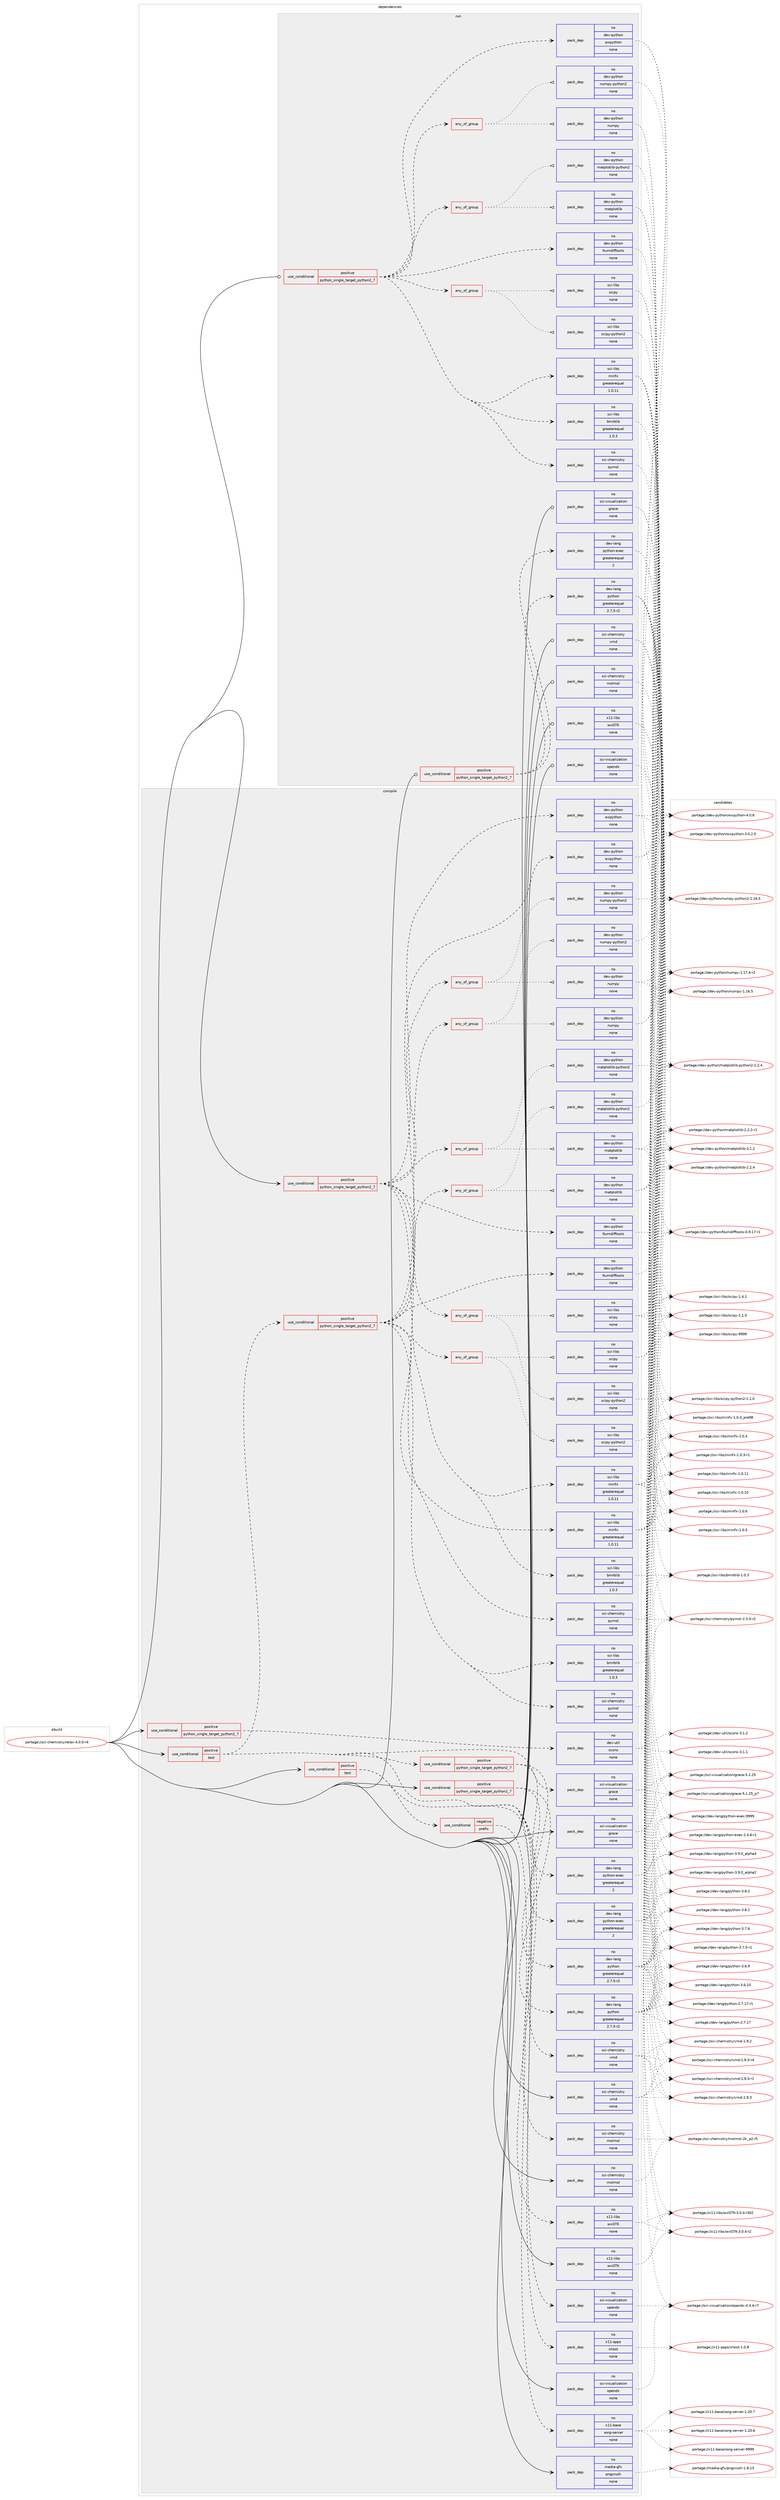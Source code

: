 digraph prolog {

# *************
# Graph options
# *************

newrank=true;
concentrate=true;
compound=true;
graph [rankdir=LR,fontname=Helvetica,fontsize=10,ranksep=1.5];#, ranksep=2.5, nodesep=0.2];
edge  [arrowhead=vee];
node  [fontname=Helvetica,fontsize=10];

# **********
# The ebuild
# **********

subgraph cluster_leftcol {
color=gray;
rank=same;
label=<<i>ebuild</i>>;
id [label="portage://sci-chemistry/relax-4.0.0-r4", color=red, width=4, href="../sci-chemistry/relax-4.0.0-r4.svg"];
}

# ****************
# The dependencies
# ****************

subgraph cluster_midcol {
color=gray;
label=<<i>dependencies</i>>;
subgraph cluster_compile {
fillcolor="#eeeeee";
style=filled;
label=<<i>compile</i>>;
subgraph cond11364 {
dependency55337 [label=<<TABLE BORDER="0" CELLBORDER="1" CELLSPACING="0" CELLPADDING="4"><TR><TD ROWSPAN="3" CELLPADDING="10">use_conditional</TD></TR><TR><TD>positive</TD></TR><TR><TD>python_single_target_python2_7</TD></TR></TABLE>>, shape=none, color=red];
subgraph pack42810 {
dependency55338 [label=<<TABLE BORDER="0" CELLBORDER="1" CELLSPACING="0" CELLPADDING="4" WIDTH="220"><TR><TD ROWSPAN="6" CELLPADDING="30">pack_dep</TD></TR><TR><TD WIDTH="110">no</TD></TR><TR><TD>dev-lang</TD></TR><TR><TD>python</TD></TR><TR><TD>greaterequal</TD></TR><TR><TD>2.7.5-r2</TD></TR></TABLE>>, shape=none, color=blue];
}
dependency55337:e -> dependency55338:w [weight=20,style="dashed",arrowhead="vee"];
subgraph pack42811 {
dependency55339 [label=<<TABLE BORDER="0" CELLBORDER="1" CELLSPACING="0" CELLPADDING="4" WIDTH="220"><TR><TD ROWSPAN="6" CELLPADDING="30">pack_dep</TD></TR><TR><TD WIDTH="110">no</TD></TR><TR><TD>dev-lang</TD></TR><TR><TD>python-exec</TD></TR><TR><TD>greaterequal</TD></TR><TR><TD>2</TD></TR></TABLE>>, shape=none, color=blue];
}
dependency55337:e -> dependency55339:w [weight=20,style="dashed",arrowhead="vee"];
}
id:e -> dependency55337:w [weight=20,style="solid",arrowhead="vee"];
subgraph cond11365 {
dependency55340 [label=<<TABLE BORDER="0" CELLBORDER="1" CELLSPACING="0" CELLPADDING="4"><TR><TD ROWSPAN="3" CELLPADDING="10">use_conditional</TD></TR><TR><TD>positive</TD></TR><TR><TD>python_single_target_python2_7</TD></TR></TABLE>>, shape=none, color=red];
subgraph pack42812 {
dependency55341 [label=<<TABLE BORDER="0" CELLBORDER="1" CELLSPACING="0" CELLPADDING="4" WIDTH="220"><TR><TD ROWSPAN="6" CELLPADDING="30">pack_dep</TD></TR><TR><TD WIDTH="110">no</TD></TR><TR><TD>dev-python</TD></TR><TR><TD>Numdifftools</TD></TR><TR><TD>none</TD></TR><TR><TD></TD></TR></TABLE>>, shape=none, color=blue];
}
dependency55340:e -> dependency55341:w [weight=20,style="dashed",arrowhead="vee"];
subgraph any1115 {
dependency55342 [label=<<TABLE BORDER="0" CELLBORDER="1" CELLSPACING="0" CELLPADDING="4"><TR><TD CELLPADDING="10">any_of_group</TD></TR></TABLE>>, shape=none, color=red];subgraph pack42813 {
dependency55343 [label=<<TABLE BORDER="0" CELLBORDER="1" CELLSPACING="0" CELLPADDING="4" WIDTH="220"><TR><TD ROWSPAN="6" CELLPADDING="30">pack_dep</TD></TR><TR><TD WIDTH="110">no</TD></TR><TR><TD>dev-python</TD></TR><TR><TD>matplotlib-python2</TD></TR><TR><TD>none</TD></TR><TR><TD></TD></TR></TABLE>>, shape=none, color=blue];
}
dependency55342:e -> dependency55343:w [weight=20,style="dotted",arrowhead="oinv"];
subgraph pack42814 {
dependency55344 [label=<<TABLE BORDER="0" CELLBORDER="1" CELLSPACING="0" CELLPADDING="4" WIDTH="220"><TR><TD ROWSPAN="6" CELLPADDING="30">pack_dep</TD></TR><TR><TD WIDTH="110">no</TD></TR><TR><TD>dev-python</TD></TR><TR><TD>matplotlib</TD></TR><TR><TD>none</TD></TR><TR><TD></TD></TR></TABLE>>, shape=none, color=blue];
}
dependency55342:e -> dependency55344:w [weight=20,style="dotted",arrowhead="oinv"];
}
dependency55340:e -> dependency55342:w [weight=20,style="dashed",arrowhead="vee"];
subgraph any1116 {
dependency55345 [label=<<TABLE BORDER="0" CELLBORDER="1" CELLSPACING="0" CELLPADDING="4"><TR><TD CELLPADDING="10">any_of_group</TD></TR></TABLE>>, shape=none, color=red];subgraph pack42815 {
dependency55346 [label=<<TABLE BORDER="0" CELLBORDER="1" CELLSPACING="0" CELLPADDING="4" WIDTH="220"><TR><TD ROWSPAN="6" CELLPADDING="30">pack_dep</TD></TR><TR><TD WIDTH="110">no</TD></TR><TR><TD>dev-python</TD></TR><TR><TD>numpy-python2</TD></TR><TR><TD>none</TD></TR><TR><TD></TD></TR></TABLE>>, shape=none, color=blue];
}
dependency55345:e -> dependency55346:w [weight=20,style="dotted",arrowhead="oinv"];
subgraph pack42816 {
dependency55347 [label=<<TABLE BORDER="0" CELLBORDER="1" CELLSPACING="0" CELLPADDING="4" WIDTH="220"><TR><TD ROWSPAN="6" CELLPADDING="30">pack_dep</TD></TR><TR><TD WIDTH="110">no</TD></TR><TR><TD>dev-python</TD></TR><TR><TD>numpy</TD></TR><TR><TD>none</TD></TR><TR><TD></TD></TR></TABLE>>, shape=none, color=blue];
}
dependency55345:e -> dependency55347:w [weight=20,style="dotted",arrowhead="oinv"];
}
dependency55340:e -> dependency55345:w [weight=20,style="dashed",arrowhead="vee"];
subgraph pack42817 {
dependency55348 [label=<<TABLE BORDER="0" CELLBORDER="1" CELLSPACING="0" CELLPADDING="4" WIDTH="220"><TR><TD ROWSPAN="6" CELLPADDING="30">pack_dep</TD></TR><TR><TD WIDTH="110">no</TD></TR><TR><TD>dev-python</TD></TR><TR><TD>wxpython</TD></TR><TR><TD>none</TD></TR><TR><TD></TD></TR></TABLE>>, shape=none, color=blue];
}
dependency55340:e -> dependency55348:w [weight=20,style="dashed",arrowhead="vee"];
subgraph pack42818 {
dependency55349 [label=<<TABLE BORDER="0" CELLBORDER="1" CELLSPACING="0" CELLPADDING="4" WIDTH="220"><TR><TD ROWSPAN="6" CELLPADDING="30">pack_dep</TD></TR><TR><TD WIDTH="110">no</TD></TR><TR><TD>sci-chemistry</TD></TR><TR><TD>pymol</TD></TR><TR><TD>none</TD></TR><TR><TD></TD></TR></TABLE>>, shape=none, color=blue];
}
dependency55340:e -> dependency55349:w [weight=20,style="dashed",arrowhead="vee"];
subgraph pack42819 {
dependency55350 [label=<<TABLE BORDER="0" CELLBORDER="1" CELLSPACING="0" CELLPADDING="4" WIDTH="220"><TR><TD ROWSPAN="6" CELLPADDING="30">pack_dep</TD></TR><TR><TD WIDTH="110">no</TD></TR><TR><TD>sci-libs</TD></TR><TR><TD>bmrblib</TD></TR><TR><TD>greaterequal</TD></TR><TR><TD>1.0.3</TD></TR></TABLE>>, shape=none, color=blue];
}
dependency55340:e -> dependency55350:w [weight=20,style="dashed",arrowhead="vee"];
subgraph pack42820 {
dependency55351 [label=<<TABLE BORDER="0" CELLBORDER="1" CELLSPACING="0" CELLPADDING="4" WIDTH="220"><TR><TD ROWSPAN="6" CELLPADDING="30">pack_dep</TD></TR><TR><TD WIDTH="110">no</TD></TR><TR><TD>sci-libs</TD></TR><TR><TD>minfx</TD></TR><TR><TD>greaterequal</TD></TR><TR><TD>1.0.11</TD></TR></TABLE>>, shape=none, color=blue];
}
dependency55340:e -> dependency55351:w [weight=20,style="dashed",arrowhead="vee"];
subgraph any1117 {
dependency55352 [label=<<TABLE BORDER="0" CELLBORDER="1" CELLSPACING="0" CELLPADDING="4"><TR><TD CELLPADDING="10">any_of_group</TD></TR></TABLE>>, shape=none, color=red];subgraph pack42821 {
dependency55353 [label=<<TABLE BORDER="0" CELLBORDER="1" CELLSPACING="0" CELLPADDING="4" WIDTH="220"><TR><TD ROWSPAN="6" CELLPADDING="30">pack_dep</TD></TR><TR><TD WIDTH="110">no</TD></TR><TR><TD>sci-libs</TD></TR><TR><TD>scipy-python2</TD></TR><TR><TD>none</TD></TR><TR><TD></TD></TR></TABLE>>, shape=none, color=blue];
}
dependency55352:e -> dependency55353:w [weight=20,style="dotted",arrowhead="oinv"];
subgraph pack42822 {
dependency55354 [label=<<TABLE BORDER="0" CELLBORDER="1" CELLSPACING="0" CELLPADDING="4" WIDTH="220"><TR><TD ROWSPAN="6" CELLPADDING="30">pack_dep</TD></TR><TR><TD WIDTH="110">no</TD></TR><TR><TD>sci-libs</TD></TR><TR><TD>scipy</TD></TR><TR><TD>none</TD></TR><TR><TD></TD></TR></TABLE>>, shape=none, color=blue];
}
dependency55352:e -> dependency55354:w [weight=20,style="dotted",arrowhead="oinv"];
}
dependency55340:e -> dependency55352:w [weight=20,style="dashed",arrowhead="vee"];
}
id:e -> dependency55340:w [weight=20,style="solid",arrowhead="vee"];
subgraph cond11366 {
dependency55355 [label=<<TABLE BORDER="0" CELLBORDER="1" CELLSPACING="0" CELLPADDING="4"><TR><TD ROWSPAN="3" CELLPADDING="10">use_conditional</TD></TR><TR><TD>positive</TD></TR><TR><TD>python_single_target_python2_7</TD></TR></TABLE>>, shape=none, color=red];
subgraph pack42823 {
dependency55356 [label=<<TABLE BORDER="0" CELLBORDER="1" CELLSPACING="0" CELLPADDING="4" WIDTH="220"><TR><TD ROWSPAN="6" CELLPADDING="30">pack_dep</TD></TR><TR><TD WIDTH="110">no</TD></TR><TR><TD>dev-util</TD></TR><TR><TD>scons</TD></TR><TR><TD>none</TD></TR><TR><TD></TD></TR></TABLE>>, shape=none, color=blue];
}
dependency55355:e -> dependency55356:w [weight=20,style="dashed",arrowhead="vee"];
}
id:e -> dependency55355:w [weight=20,style="solid",arrowhead="vee"];
subgraph cond11367 {
dependency55357 [label=<<TABLE BORDER="0" CELLBORDER="1" CELLSPACING="0" CELLPADDING="4"><TR><TD ROWSPAN="3" CELLPADDING="10">use_conditional</TD></TR><TR><TD>positive</TD></TR><TR><TD>test</TD></TR></TABLE>>, shape=none, color=red];
subgraph cond11368 {
dependency55358 [label=<<TABLE BORDER="0" CELLBORDER="1" CELLSPACING="0" CELLPADDING="4"><TR><TD ROWSPAN="3" CELLPADDING="10">use_conditional</TD></TR><TR><TD>negative</TD></TR><TR><TD>prefix</TD></TR></TABLE>>, shape=none, color=red];
subgraph pack42824 {
dependency55359 [label=<<TABLE BORDER="0" CELLBORDER="1" CELLSPACING="0" CELLPADDING="4" WIDTH="220"><TR><TD ROWSPAN="6" CELLPADDING="30">pack_dep</TD></TR><TR><TD WIDTH="110">no</TD></TR><TR><TD>x11-base</TD></TR><TR><TD>xorg-server</TD></TR><TR><TD>none</TD></TR><TR><TD></TD></TR></TABLE>>, shape=none, color=blue];
}
dependency55358:e -> dependency55359:w [weight=20,style="dashed",arrowhead="vee"];
}
dependency55357:e -> dependency55358:w [weight=20,style="dashed",arrowhead="vee"];
subgraph pack42825 {
dependency55360 [label=<<TABLE BORDER="0" CELLBORDER="1" CELLSPACING="0" CELLPADDING="4" WIDTH="220"><TR><TD ROWSPAN="6" CELLPADDING="30">pack_dep</TD></TR><TR><TD WIDTH="110">no</TD></TR><TR><TD>x11-apps</TD></TR><TR><TD>xhost</TD></TR><TR><TD>none</TD></TR><TR><TD></TD></TR></TABLE>>, shape=none, color=blue];
}
dependency55357:e -> dependency55360:w [weight=20,style="dashed",arrowhead="vee"];
}
id:e -> dependency55357:w [weight=20,style="solid",arrowhead="vee"];
subgraph cond11369 {
dependency55361 [label=<<TABLE BORDER="0" CELLBORDER="1" CELLSPACING="0" CELLPADDING="4"><TR><TD ROWSPAN="3" CELLPADDING="10">use_conditional</TD></TR><TR><TD>positive</TD></TR><TR><TD>test</TD></TR></TABLE>>, shape=none, color=red];
subgraph cond11370 {
dependency55362 [label=<<TABLE BORDER="0" CELLBORDER="1" CELLSPACING="0" CELLPADDING="4"><TR><TD ROWSPAN="3" CELLPADDING="10">use_conditional</TD></TR><TR><TD>positive</TD></TR><TR><TD>python_single_target_python2_7</TD></TR></TABLE>>, shape=none, color=red];
subgraph pack42826 {
dependency55363 [label=<<TABLE BORDER="0" CELLBORDER="1" CELLSPACING="0" CELLPADDING="4" WIDTH="220"><TR><TD ROWSPAN="6" CELLPADDING="30">pack_dep</TD></TR><TR><TD WIDTH="110">no</TD></TR><TR><TD>dev-lang</TD></TR><TR><TD>python</TD></TR><TR><TD>greaterequal</TD></TR><TR><TD>2.7.5-r2</TD></TR></TABLE>>, shape=none, color=blue];
}
dependency55362:e -> dependency55363:w [weight=20,style="dashed",arrowhead="vee"];
subgraph pack42827 {
dependency55364 [label=<<TABLE BORDER="0" CELLBORDER="1" CELLSPACING="0" CELLPADDING="4" WIDTH="220"><TR><TD ROWSPAN="6" CELLPADDING="30">pack_dep</TD></TR><TR><TD WIDTH="110">no</TD></TR><TR><TD>dev-lang</TD></TR><TR><TD>python-exec</TD></TR><TR><TD>greaterequal</TD></TR><TR><TD>2</TD></TR></TABLE>>, shape=none, color=blue];
}
dependency55362:e -> dependency55364:w [weight=20,style="dashed",arrowhead="vee"];
}
dependency55361:e -> dependency55362:w [weight=20,style="dashed",arrowhead="vee"];
subgraph cond11371 {
dependency55365 [label=<<TABLE BORDER="0" CELLBORDER="1" CELLSPACING="0" CELLPADDING="4"><TR><TD ROWSPAN="3" CELLPADDING="10">use_conditional</TD></TR><TR><TD>positive</TD></TR><TR><TD>python_single_target_python2_7</TD></TR></TABLE>>, shape=none, color=red];
subgraph pack42828 {
dependency55366 [label=<<TABLE BORDER="0" CELLBORDER="1" CELLSPACING="0" CELLPADDING="4" WIDTH="220"><TR><TD ROWSPAN="6" CELLPADDING="30">pack_dep</TD></TR><TR><TD WIDTH="110">no</TD></TR><TR><TD>dev-python</TD></TR><TR><TD>Numdifftools</TD></TR><TR><TD>none</TD></TR><TR><TD></TD></TR></TABLE>>, shape=none, color=blue];
}
dependency55365:e -> dependency55366:w [weight=20,style="dashed",arrowhead="vee"];
subgraph any1118 {
dependency55367 [label=<<TABLE BORDER="0" CELLBORDER="1" CELLSPACING="0" CELLPADDING="4"><TR><TD CELLPADDING="10">any_of_group</TD></TR></TABLE>>, shape=none, color=red];subgraph pack42829 {
dependency55368 [label=<<TABLE BORDER="0" CELLBORDER="1" CELLSPACING="0" CELLPADDING="4" WIDTH="220"><TR><TD ROWSPAN="6" CELLPADDING="30">pack_dep</TD></TR><TR><TD WIDTH="110">no</TD></TR><TR><TD>dev-python</TD></TR><TR><TD>matplotlib-python2</TD></TR><TR><TD>none</TD></TR><TR><TD></TD></TR></TABLE>>, shape=none, color=blue];
}
dependency55367:e -> dependency55368:w [weight=20,style="dotted",arrowhead="oinv"];
subgraph pack42830 {
dependency55369 [label=<<TABLE BORDER="0" CELLBORDER="1" CELLSPACING="0" CELLPADDING="4" WIDTH="220"><TR><TD ROWSPAN="6" CELLPADDING="30">pack_dep</TD></TR><TR><TD WIDTH="110">no</TD></TR><TR><TD>dev-python</TD></TR><TR><TD>matplotlib</TD></TR><TR><TD>none</TD></TR><TR><TD></TD></TR></TABLE>>, shape=none, color=blue];
}
dependency55367:e -> dependency55369:w [weight=20,style="dotted",arrowhead="oinv"];
}
dependency55365:e -> dependency55367:w [weight=20,style="dashed",arrowhead="vee"];
subgraph any1119 {
dependency55370 [label=<<TABLE BORDER="0" CELLBORDER="1" CELLSPACING="0" CELLPADDING="4"><TR><TD CELLPADDING="10">any_of_group</TD></TR></TABLE>>, shape=none, color=red];subgraph pack42831 {
dependency55371 [label=<<TABLE BORDER="0" CELLBORDER="1" CELLSPACING="0" CELLPADDING="4" WIDTH="220"><TR><TD ROWSPAN="6" CELLPADDING="30">pack_dep</TD></TR><TR><TD WIDTH="110">no</TD></TR><TR><TD>dev-python</TD></TR><TR><TD>numpy-python2</TD></TR><TR><TD>none</TD></TR><TR><TD></TD></TR></TABLE>>, shape=none, color=blue];
}
dependency55370:e -> dependency55371:w [weight=20,style="dotted",arrowhead="oinv"];
subgraph pack42832 {
dependency55372 [label=<<TABLE BORDER="0" CELLBORDER="1" CELLSPACING="0" CELLPADDING="4" WIDTH="220"><TR><TD ROWSPAN="6" CELLPADDING="30">pack_dep</TD></TR><TR><TD WIDTH="110">no</TD></TR><TR><TD>dev-python</TD></TR><TR><TD>numpy</TD></TR><TR><TD>none</TD></TR><TR><TD></TD></TR></TABLE>>, shape=none, color=blue];
}
dependency55370:e -> dependency55372:w [weight=20,style="dotted",arrowhead="oinv"];
}
dependency55365:e -> dependency55370:w [weight=20,style="dashed",arrowhead="vee"];
subgraph pack42833 {
dependency55373 [label=<<TABLE BORDER="0" CELLBORDER="1" CELLSPACING="0" CELLPADDING="4" WIDTH="220"><TR><TD ROWSPAN="6" CELLPADDING="30">pack_dep</TD></TR><TR><TD WIDTH="110">no</TD></TR><TR><TD>dev-python</TD></TR><TR><TD>wxpython</TD></TR><TR><TD>none</TD></TR><TR><TD></TD></TR></TABLE>>, shape=none, color=blue];
}
dependency55365:e -> dependency55373:w [weight=20,style="dashed",arrowhead="vee"];
subgraph pack42834 {
dependency55374 [label=<<TABLE BORDER="0" CELLBORDER="1" CELLSPACING="0" CELLPADDING="4" WIDTH="220"><TR><TD ROWSPAN="6" CELLPADDING="30">pack_dep</TD></TR><TR><TD WIDTH="110">no</TD></TR><TR><TD>sci-chemistry</TD></TR><TR><TD>pymol</TD></TR><TR><TD>none</TD></TR><TR><TD></TD></TR></TABLE>>, shape=none, color=blue];
}
dependency55365:e -> dependency55374:w [weight=20,style="dashed",arrowhead="vee"];
subgraph pack42835 {
dependency55375 [label=<<TABLE BORDER="0" CELLBORDER="1" CELLSPACING="0" CELLPADDING="4" WIDTH="220"><TR><TD ROWSPAN="6" CELLPADDING="30">pack_dep</TD></TR><TR><TD WIDTH="110">no</TD></TR><TR><TD>sci-libs</TD></TR><TR><TD>bmrblib</TD></TR><TR><TD>greaterequal</TD></TR><TR><TD>1.0.3</TD></TR></TABLE>>, shape=none, color=blue];
}
dependency55365:e -> dependency55375:w [weight=20,style="dashed",arrowhead="vee"];
subgraph pack42836 {
dependency55376 [label=<<TABLE BORDER="0" CELLBORDER="1" CELLSPACING="0" CELLPADDING="4" WIDTH="220"><TR><TD ROWSPAN="6" CELLPADDING="30">pack_dep</TD></TR><TR><TD WIDTH="110">no</TD></TR><TR><TD>sci-libs</TD></TR><TR><TD>minfx</TD></TR><TR><TD>greaterequal</TD></TR><TR><TD>1.0.11</TD></TR></TABLE>>, shape=none, color=blue];
}
dependency55365:e -> dependency55376:w [weight=20,style="dashed",arrowhead="vee"];
subgraph any1120 {
dependency55377 [label=<<TABLE BORDER="0" CELLBORDER="1" CELLSPACING="0" CELLPADDING="4"><TR><TD CELLPADDING="10">any_of_group</TD></TR></TABLE>>, shape=none, color=red];subgraph pack42837 {
dependency55378 [label=<<TABLE BORDER="0" CELLBORDER="1" CELLSPACING="0" CELLPADDING="4" WIDTH="220"><TR><TD ROWSPAN="6" CELLPADDING="30">pack_dep</TD></TR><TR><TD WIDTH="110">no</TD></TR><TR><TD>sci-libs</TD></TR><TR><TD>scipy-python2</TD></TR><TR><TD>none</TD></TR><TR><TD></TD></TR></TABLE>>, shape=none, color=blue];
}
dependency55377:e -> dependency55378:w [weight=20,style="dotted",arrowhead="oinv"];
subgraph pack42838 {
dependency55379 [label=<<TABLE BORDER="0" CELLBORDER="1" CELLSPACING="0" CELLPADDING="4" WIDTH="220"><TR><TD ROWSPAN="6" CELLPADDING="30">pack_dep</TD></TR><TR><TD WIDTH="110">no</TD></TR><TR><TD>sci-libs</TD></TR><TR><TD>scipy</TD></TR><TR><TD>none</TD></TR><TR><TD></TD></TR></TABLE>>, shape=none, color=blue];
}
dependency55377:e -> dependency55379:w [weight=20,style="dotted",arrowhead="oinv"];
}
dependency55365:e -> dependency55377:w [weight=20,style="dashed",arrowhead="vee"];
}
dependency55361:e -> dependency55365:w [weight=20,style="dashed",arrowhead="vee"];
subgraph pack42839 {
dependency55380 [label=<<TABLE BORDER="0" CELLBORDER="1" CELLSPACING="0" CELLPADDING="4" WIDTH="220"><TR><TD ROWSPAN="6" CELLPADDING="30">pack_dep</TD></TR><TR><TD WIDTH="110">no</TD></TR><TR><TD>sci-chemistry</TD></TR><TR><TD>molmol</TD></TR><TR><TD>none</TD></TR><TR><TD></TD></TR></TABLE>>, shape=none, color=blue];
}
dependency55361:e -> dependency55380:w [weight=20,style="dashed",arrowhead="vee"];
subgraph pack42840 {
dependency55381 [label=<<TABLE BORDER="0" CELLBORDER="1" CELLSPACING="0" CELLPADDING="4" WIDTH="220"><TR><TD ROWSPAN="6" CELLPADDING="30">pack_dep</TD></TR><TR><TD WIDTH="110">no</TD></TR><TR><TD>sci-chemistry</TD></TR><TR><TD>vmd</TD></TR><TR><TD>none</TD></TR><TR><TD></TD></TR></TABLE>>, shape=none, color=blue];
}
dependency55361:e -> dependency55381:w [weight=20,style="dashed",arrowhead="vee"];
subgraph pack42841 {
dependency55382 [label=<<TABLE BORDER="0" CELLBORDER="1" CELLSPACING="0" CELLPADDING="4" WIDTH="220"><TR><TD ROWSPAN="6" CELLPADDING="30">pack_dep</TD></TR><TR><TD WIDTH="110">no</TD></TR><TR><TD>sci-visualization</TD></TR><TR><TD>grace</TD></TR><TR><TD>none</TD></TR><TR><TD></TD></TR></TABLE>>, shape=none, color=blue];
}
dependency55361:e -> dependency55382:w [weight=20,style="dashed",arrowhead="vee"];
subgraph pack42842 {
dependency55383 [label=<<TABLE BORDER="0" CELLBORDER="1" CELLSPACING="0" CELLPADDING="4" WIDTH="220"><TR><TD ROWSPAN="6" CELLPADDING="30">pack_dep</TD></TR><TR><TD WIDTH="110">no</TD></TR><TR><TD>sci-visualization</TD></TR><TR><TD>opendx</TD></TR><TR><TD>none</TD></TR><TR><TD></TD></TR></TABLE>>, shape=none, color=blue];
}
dependency55361:e -> dependency55383:w [weight=20,style="dashed",arrowhead="vee"];
subgraph pack42843 {
dependency55384 [label=<<TABLE BORDER="0" CELLBORDER="1" CELLSPACING="0" CELLPADDING="4" WIDTH="220"><TR><TD ROWSPAN="6" CELLPADDING="30">pack_dep</TD></TR><TR><TD WIDTH="110">no</TD></TR><TR><TD>x11-libs</TD></TR><TR><TD>wxGTK</TD></TR><TR><TD>none</TD></TR><TR><TD></TD></TR></TABLE>>, shape=none, color=blue];
}
dependency55361:e -> dependency55384:w [weight=20,style="dashed",arrowhead="vee"];
}
id:e -> dependency55361:w [weight=20,style="solid",arrowhead="vee"];
subgraph pack42844 {
dependency55385 [label=<<TABLE BORDER="0" CELLBORDER="1" CELLSPACING="0" CELLPADDING="4" WIDTH="220"><TR><TD ROWSPAN="6" CELLPADDING="30">pack_dep</TD></TR><TR><TD WIDTH="110">no</TD></TR><TR><TD>media-gfx</TD></TR><TR><TD>pngcrush</TD></TR><TR><TD>none</TD></TR><TR><TD></TD></TR></TABLE>>, shape=none, color=blue];
}
id:e -> dependency55385:w [weight=20,style="solid",arrowhead="vee"];
subgraph pack42845 {
dependency55386 [label=<<TABLE BORDER="0" CELLBORDER="1" CELLSPACING="0" CELLPADDING="4" WIDTH="220"><TR><TD ROWSPAN="6" CELLPADDING="30">pack_dep</TD></TR><TR><TD WIDTH="110">no</TD></TR><TR><TD>sci-chemistry</TD></TR><TR><TD>molmol</TD></TR><TR><TD>none</TD></TR><TR><TD></TD></TR></TABLE>>, shape=none, color=blue];
}
id:e -> dependency55386:w [weight=20,style="solid",arrowhead="vee"];
subgraph pack42846 {
dependency55387 [label=<<TABLE BORDER="0" CELLBORDER="1" CELLSPACING="0" CELLPADDING="4" WIDTH="220"><TR><TD ROWSPAN="6" CELLPADDING="30">pack_dep</TD></TR><TR><TD WIDTH="110">no</TD></TR><TR><TD>sci-chemistry</TD></TR><TR><TD>vmd</TD></TR><TR><TD>none</TD></TR><TR><TD></TD></TR></TABLE>>, shape=none, color=blue];
}
id:e -> dependency55387:w [weight=20,style="solid",arrowhead="vee"];
subgraph pack42847 {
dependency55388 [label=<<TABLE BORDER="0" CELLBORDER="1" CELLSPACING="0" CELLPADDING="4" WIDTH="220"><TR><TD ROWSPAN="6" CELLPADDING="30">pack_dep</TD></TR><TR><TD WIDTH="110">no</TD></TR><TR><TD>sci-visualization</TD></TR><TR><TD>grace</TD></TR><TR><TD>none</TD></TR><TR><TD></TD></TR></TABLE>>, shape=none, color=blue];
}
id:e -> dependency55388:w [weight=20,style="solid",arrowhead="vee"];
subgraph pack42848 {
dependency55389 [label=<<TABLE BORDER="0" CELLBORDER="1" CELLSPACING="0" CELLPADDING="4" WIDTH="220"><TR><TD ROWSPAN="6" CELLPADDING="30">pack_dep</TD></TR><TR><TD WIDTH="110">no</TD></TR><TR><TD>sci-visualization</TD></TR><TR><TD>opendx</TD></TR><TR><TD>none</TD></TR><TR><TD></TD></TR></TABLE>>, shape=none, color=blue];
}
id:e -> dependency55389:w [weight=20,style="solid",arrowhead="vee"];
subgraph pack42849 {
dependency55390 [label=<<TABLE BORDER="0" CELLBORDER="1" CELLSPACING="0" CELLPADDING="4" WIDTH="220"><TR><TD ROWSPAN="6" CELLPADDING="30">pack_dep</TD></TR><TR><TD WIDTH="110">no</TD></TR><TR><TD>x11-libs</TD></TR><TR><TD>wxGTK</TD></TR><TR><TD>none</TD></TR><TR><TD></TD></TR></TABLE>>, shape=none, color=blue];
}
id:e -> dependency55390:w [weight=20,style="solid",arrowhead="vee"];
}
subgraph cluster_compileandrun {
fillcolor="#eeeeee";
style=filled;
label=<<i>compile and run</i>>;
}
subgraph cluster_run {
fillcolor="#eeeeee";
style=filled;
label=<<i>run</i>>;
subgraph cond11372 {
dependency55391 [label=<<TABLE BORDER="0" CELLBORDER="1" CELLSPACING="0" CELLPADDING="4"><TR><TD ROWSPAN="3" CELLPADDING="10">use_conditional</TD></TR><TR><TD>positive</TD></TR><TR><TD>python_single_target_python2_7</TD></TR></TABLE>>, shape=none, color=red];
subgraph pack42850 {
dependency55392 [label=<<TABLE BORDER="0" CELLBORDER="1" CELLSPACING="0" CELLPADDING="4" WIDTH="220"><TR><TD ROWSPAN="6" CELLPADDING="30">pack_dep</TD></TR><TR><TD WIDTH="110">no</TD></TR><TR><TD>dev-lang</TD></TR><TR><TD>python</TD></TR><TR><TD>greaterequal</TD></TR><TR><TD>2.7.5-r2</TD></TR></TABLE>>, shape=none, color=blue];
}
dependency55391:e -> dependency55392:w [weight=20,style="dashed",arrowhead="vee"];
subgraph pack42851 {
dependency55393 [label=<<TABLE BORDER="0" CELLBORDER="1" CELLSPACING="0" CELLPADDING="4" WIDTH="220"><TR><TD ROWSPAN="6" CELLPADDING="30">pack_dep</TD></TR><TR><TD WIDTH="110">no</TD></TR><TR><TD>dev-lang</TD></TR><TR><TD>python-exec</TD></TR><TR><TD>greaterequal</TD></TR><TR><TD>2</TD></TR></TABLE>>, shape=none, color=blue];
}
dependency55391:e -> dependency55393:w [weight=20,style="dashed",arrowhead="vee"];
}
id:e -> dependency55391:w [weight=20,style="solid",arrowhead="odot"];
subgraph cond11373 {
dependency55394 [label=<<TABLE BORDER="0" CELLBORDER="1" CELLSPACING="0" CELLPADDING="4"><TR><TD ROWSPAN="3" CELLPADDING="10">use_conditional</TD></TR><TR><TD>positive</TD></TR><TR><TD>python_single_target_python2_7</TD></TR></TABLE>>, shape=none, color=red];
subgraph pack42852 {
dependency55395 [label=<<TABLE BORDER="0" CELLBORDER="1" CELLSPACING="0" CELLPADDING="4" WIDTH="220"><TR><TD ROWSPAN="6" CELLPADDING="30">pack_dep</TD></TR><TR><TD WIDTH="110">no</TD></TR><TR><TD>dev-python</TD></TR><TR><TD>Numdifftools</TD></TR><TR><TD>none</TD></TR><TR><TD></TD></TR></TABLE>>, shape=none, color=blue];
}
dependency55394:e -> dependency55395:w [weight=20,style="dashed",arrowhead="vee"];
subgraph any1121 {
dependency55396 [label=<<TABLE BORDER="0" CELLBORDER="1" CELLSPACING="0" CELLPADDING="4"><TR><TD CELLPADDING="10">any_of_group</TD></TR></TABLE>>, shape=none, color=red];subgraph pack42853 {
dependency55397 [label=<<TABLE BORDER="0" CELLBORDER="1" CELLSPACING="0" CELLPADDING="4" WIDTH="220"><TR><TD ROWSPAN="6" CELLPADDING="30">pack_dep</TD></TR><TR><TD WIDTH="110">no</TD></TR><TR><TD>dev-python</TD></TR><TR><TD>matplotlib-python2</TD></TR><TR><TD>none</TD></TR><TR><TD></TD></TR></TABLE>>, shape=none, color=blue];
}
dependency55396:e -> dependency55397:w [weight=20,style="dotted",arrowhead="oinv"];
subgraph pack42854 {
dependency55398 [label=<<TABLE BORDER="0" CELLBORDER="1" CELLSPACING="0" CELLPADDING="4" WIDTH="220"><TR><TD ROWSPAN="6" CELLPADDING="30">pack_dep</TD></TR><TR><TD WIDTH="110">no</TD></TR><TR><TD>dev-python</TD></TR><TR><TD>matplotlib</TD></TR><TR><TD>none</TD></TR><TR><TD></TD></TR></TABLE>>, shape=none, color=blue];
}
dependency55396:e -> dependency55398:w [weight=20,style="dotted",arrowhead="oinv"];
}
dependency55394:e -> dependency55396:w [weight=20,style="dashed",arrowhead="vee"];
subgraph any1122 {
dependency55399 [label=<<TABLE BORDER="0" CELLBORDER="1" CELLSPACING="0" CELLPADDING="4"><TR><TD CELLPADDING="10">any_of_group</TD></TR></TABLE>>, shape=none, color=red];subgraph pack42855 {
dependency55400 [label=<<TABLE BORDER="0" CELLBORDER="1" CELLSPACING="0" CELLPADDING="4" WIDTH="220"><TR><TD ROWSPAN="6" CELLPADDING="30">pack_dep</TD></TR><TR><TD WIDTH="110">no</TD></TR><TR><TD>dev-python</TD></TR><TR><TD>numpy-python2</TD></TR><TR><TD>none</TD></TR><TR><TD></TD></TR></TABLE>>, shape=none, color=blue];
}
dependency55399:e -> dependency55400:w [weight=20,style="dotted",arrowhead="oinv"];
subgraph pack42856 {
dependency55401 [label=<<TABLE BORDER="0" CELLBORDER="1" CELLSPACING="0" CELLPADDING="4" WIDTH="220"><TR><TD ROWSPAN="6" CELLPADDING="30">pack_dep</TD></TR><TR><TD WIDTH="110">no</TD></TR><TR><TD>dev-python</TD></TR><TR><TD>numpy</TD></TR><TR><TD>none</TD></TR><TR><TD></TD></TR></TABLE>>, shape=none, color=blue];
}
dependency55399:e -> dependency55401:w [weight=20,style="dotted",arrowhead="oinv"];
}
dependency55394:e -> dependency55399:w [weight=20,style="dashed",arrowhead="vee"];
subgraph pack42857 {
dependency55402 [label=<<TABLE BORDER="0" CELLBORDER="1" CELLSPACING="0" CELLPADDING="4" WIDTH="220"><TR><TD ROWSPAN="6" CELLPADDING="30">pack_dep</TD></TR><TR><TD WIDTH="110">no</TD></TR><TR><TD>dev-python</TD></TR><TR><TD>wxpython</TD></TR><TR><TD>none</TD></TR><TR><TD></TD></TR></TABLE>>, shape=none, color=blue];
}
dependency55394:e -> dependency55402:w [weight=20,style="dashed",arrowhead="vee"];
subgraph pack42858 {
dependency55403 [label=<<TABLE BORDER="0" CELLBORDER="1" CELLSPACING="0" CELLPADDING="4" WIDTH="220"><TR><TD ROWSPAN="6" CELLPADDING="30">pack_dep</TD></TR><TR><TD WIDTH="110">no</TD></TR><TR><TD>sci-chemistry</TD></TR><TR><TD>pymol</TD></TR><TR><TD>none</TD></TR><TR><TD></TD></TR></TABLE>>, shape=none, color=blue];
}
dependency55394:e -> dependency55403:w [weight=20,style="dashed",arrowhead="vee"];
subgraph pack42859 {
dependency55404 [label=<<TABLE BORDER="0" CELLBORDER="1" CELLSPACING="0" CELLPADDING="4" WIDTH="220"><TR><TD ROWSPAN="6" CELLPADDING="30">pack_dep</TD></TR><TR><TD WIDTH="110">no</TD></TR><TR><TD>sci-libs</TD></TR><TR><TD>bmrblib</TD></TR><TR><TD>greaterequal</TD></TR><TR><TD>1.0.3</TD></TR></TABLE>>, shape=none, color=blue];
}
dependency55394:e -> dependency55404:w [weight=20,style="dashed",arrowhead="vee"];
subgraph pack42860 {
dependency55405 [label=<<TABLE BORDER="0" CELLBORDER="1" CELLSPACING="0" CELLPADDING="4" WIDTH="220"><TR><TD ROWSPAN="6" CELLPADDING="30">pack_dep</TD></TR><TR><TD WIDTH="110">no</TD></TR><TR><TD>sci-libs</TD></TR><TR><TD>minfx</TD></TR><TR><TD>greaterequal</TD></TR><TR><TD>1.0.11</TD></TR></TABLE>>, shape=none, color=blue];
}
dependency55394:e -> dependency55405:w [weight=20,style="dashed",arrowhead="vee"];
subgraph any1123 {
dependency55406 [label=<<TABLE BORDER="0" CELLBORDER="1" CELLSPACING="0" CELLPADDING="4"><TR><TD CELLPADDING="10">any_of_group</TD></TR></TABLE>>, shape=none, color=red];subgraph pack42861 {
dependency55407 [label=<<TABLE BORDER="0" CELLBORDER="1" CELLSPACING="0" CELLPADDING="4" WIDTH="220"><TR><TD ROWSPAN="6" CELLPADDING="30">pack_dep</TD></TR><TR><TD WIDTH="110">no</TD></TR><TR><TD>sci-libs</TD></TR><TR><TD>scipy-python2</TD></TR><TR><TD>none</TD></TR><TR><TD></TD></TR></TABLE>>, shape=none, color=blue];
}
dependency55406:e -> dependency55407:w [weight=20,style="dotted",arrowhead="oinv"];
subgraph pack42862 {
dependency55408 [label=<<TABLE BORDER="0" CELLBORDER="1" CELLSPACING="0" CELLPADDING="4" WIDTH="220"><TR><TD ROWSPAN="6" CELLPADDING="30">pack_dep</TD></TR><TR><TD WIDTH="110">no</TD></TR><TR><TD>sci-libs</TD></TR><TR><TD>scipy</TD></TR><TR><TD>none</TD></TR><TR><TD></TD></TR></TABLE>>, shape=none, color=blue];
}
dependency55406:e -> dependency55408:w [weight=20,style="dotted",arrowhead="oinv"];
}
dependency55394:e -> dependency55406:w [weight=20,style="dashed",arrowhead="vee"];
}
id:e -> dependency55394:w [weight=20,style="solid",arrowhead="odot"];
subgraph pack42863 {
dependency55409 [label=<<TABLE BORDER="0" CELLBORDER="1" CELLSPACING="0" CELLPADDING="4" WIDTH="220"><TR><TD ROWSPAN="6" CELLPADDING="30">pack_dep</TD></TR><TR><TD WIDTH="110">no</TD></TR><TR><TD>sci-chemistry</TD></TR><TR><TD>molmol</TD></TR><TR><TD>none</TD></TR><TR><TD></TD></TR></TABLE>>, shape=none, color=blue];
}
id:e -> dependency55409:w [weight=20,style="solid",arrowhead="odot"];
subgraph pack42864 {
dependency55410 [label=<<TABLE BORDER="0" CELLBORDER="1" CELLSPACING="0" CELLPADDING="4" WIDTH="220"><TR><TD ROWSPAN="6" CELLPADDING="30">pack_dep</TD></TR><TR><TD WIDTH="110">no</TD></TR><TR><TD>sci-chemistry</TD></TR><TR><TD>vmd</TD></TR><TR><TD>none</TD></TR><TR><TD></TD></TR></TABLE>>, shape=none, color=blue];
}
id:e -> dependency55410:w [weight=20,style="solid",arrowhead="odot"];
subgraph pack42865 {
dependency55411 [label=<<TABLE BORDER="0" CELLBORDER="1" CELLSPACING="0" CELLPADDING="4" WIDTH="220"><TR><TD ROWSPAN="6" CELLPADDING="30">pack_dep</TD></TR><TR><TD WIDTH="110">no</TD></TR><TR><TD>sci-visualization</TD></TR><TR><TD>grace</TD></TR><TR><TD>none</TD></TR><TR><TD></TD></TR></TABLE>>, shape=none, color=blue];
}
id:e -> dependency55411:w [weight=20,style="solid",arrowhead="odot"];
subgraph pack42866 {
dependency55412 [label=<<TABLE BORDER="0" CELLBORDER="1" CELLSPACING="0" CELLPADDING="4" WIDTH="220"><TR><TD ROWSPAN="6" CELLPADDING="30">pack_dep</TD></TR><TR><TD WIDTH="110">no</TD></TR><TR><TD>sci-visualization</TD></TR><TR><TD>opendx</TD></TR><TR><TD>none</TD></TR><TR><TD></TD></TR></TABLE>>, shape=none, color=blue];
}
id:e -> dependency55412:w [weight=20,style="solid",arrowhead="odot"];
subgraph pack42867 {
dependency55413 [label=<<TABLE BORDER="0" CELLBORDER="1" CELLSPACING="0" CELLPADDING="4" WIDTH="220"><TR><TD ROWSPAN="6" CELLPADDING="30">pack_dep</TD></TR><TR><TD WIDTH="110">no</TD></TR><TR><TD>x11-libs</TD></TR><TR><TD>wxGTK</TD></TR><TR><TD>none</TD></TR><TR><TD></TD></TR></TABLE>>, shape=none, color=blue];
}
id:e -> dependency55413:w [weight=20,style="solid",arrowhead="odot"];
}
}

# **************
# The candidates
# **************

subgraph cluster_choices {
rank=same;
color=gray;
label=<<i>candidates</i>>;

subgraph choice42810 {
color=black;
nodesep=1;
choice10010111845108971101034711212111610411111045514657464895971081121049752 [label="portage://dev-lang/python-3.9.0_alpha4", color=red, width=4,href="../dev-lang/python-3.9.0_alpha4.svg"];
choice10010111845108971101034711212111610411111045514657464895971081121049750 [label="portage://dev-lang/python-3.9.0_alpha2", color=red, width=4,href="../dev-lang/python-3.9.0_alpha2.svg"];
choice100101118451089711010347112121116104111110455146564650 [label="portage://dev-lang/python-3.8.2", color=red, width=4,href="../dev-lang/python-3.8.2.svg"];
choice100101118451089711010347112121116104111110455146564649 [label="portage://dev-lang/python-3.8.1", color=red, width=4,href="../dev-lang/python-3.8.1.svg"];
choice100101118451089711010347112121116104111110455146554654 [label="portage://dev-lang/python-3.7.6", color=red, width=4,href="../dev-lang/python-3.7.6.svg"];
choice1001011184510897110103471121211161041111104551465546534511449 [label="portage://dev-lang/python-3.7.5-r1", color=red, width=4,href="../dev-lang/python-3.7.5-r1.svg"];
choice100101118451089711010347112121116104111110455146544657 [label="portage://dev-lang/python-3.6.9", color=red, width=4,href="../dev-lang/python-3.6.9.svg"];
choice10010111845108971101034711212111610411111045514654464948 [label="portage://dev-lang/python-3.6.10", color=red, width=4,href="../dev-lang/python-3.6.10.svg"];
choice100101118451089711010347112121116104111110455046554649554511449 [label="portage://dev-lang/python-2.7.17-r1", color=red, width=4,href="../dev-lang/python-2.7.17-r1.svg"];
choice10010111845108971101034711212111610411111045504655464955 [label="portage://dev-lang/python-2.7.17", color=red, width=4,href="../dev-lang/python-2.7.17.svg"];
dependency55338:e -> choice10010111845108971101034711212111610411111045514657464895971081121049752:w [style=dotted,weight="100"];
dependency55338:e -> choice10010111845108971101034711212111610411111045514657464895971081121049750:w [style=dotted,weight="100"];
dependency55338:e -> choice100101118451089711010347112121116104111110455146564650:w [style=dotted,weight="100"];
dependency55338:e -> choice100101118451089711010347112121116104111110455146564649:w [style=dotted,weight="100"];
dependency55338:e -> choice100101118451089711010347112121116104111110455146554654:w [style=dotted,weight="100"];
dependency55338:e -> choice1001011184510897110103471121211161041111104551465546534511449:w [style=dotted,weight="100"];
dependency55338:e -> choice100101118451089711010347112121116104111110455146544657:w [style=dotted,weight="100"];
dependency55338:e -> choice10010111845108971101034711212111610411111045514654464948:w [style=dotted,weight="100"];
dependency55338:e -> choice100101118451089711010347112121116104111110455046554649554511449:w [style=dotted,weight="100"];
dependency55338:e -> choice10010111845108971101034711212111610411111045504655464955:w [style=dotted,weight="100"];
}
subgraph choice42811 {
color=black;
nodesep=1;
choice10010111845108971101034711212111610411111045101120101994557575757 [label="portage://dev-lang/python-exec-9999", color=red, width=4,href="../dev-lang/python-exec-9999.svg"];
choice10010111845108971101034711212111610411111045101120101994550465246544511449 [label="portage://dev-lang/python-exec-2.4.6-r1", color=red, width=4,href="../dev-lang/python-exec-2.4.6-r1.svg"];
dependency55339:e -> choice10010111845108971101034711212111610411111045101120101994557575757:w [style=dotted,weight="100"];
dependency55339:e -> choice10010111845108971101034711212111610411111045101120101994550465246544511449:w [style=dotted,weight="100"];
}
subgraph choice42812 {
color=black;
nodesep=1;
choice100101118451121211161041111104778117109100105102102116111111108115454846574649554511449 [label="portage://dev-python/Numdifftools-0.9.17-r1", color=red, width=4,href="../dev-python/Numdifftools-0.9.17-r1.svg"];
dependency55341:e -> choice100101118451121211161041111104778117109100105102102116111111108115454846574649554511449:w [style=dotted,weight="100"];
}
subgraph choice42813 {
color=black;
nodesep=1;
choice100101118451121211161041111104710997116112108111116108105984511212111610411111050455046504652 [label="portage://dev-python/matplotlib-python2-2.2.4", color=red, width=4,href="../dev-python/matplotlib-python2-2.2.4.svg"];
dependency55343:e -> choice100101118451121211161041111104710997116112108111116108105984511212111610411111050455046504652:w [style=dotted,weight="100"];
}
subgraph choice42814 {
color=black;
nodesep=1;
choice10010111845112121116104111110471099711611210811111610810598455146494650 [label="portage://dev-python/matplotlib-3.1.2", color=red, width=4,href="../dev-python/matplotlib-3.1.2.svg"];
choice10010111845112121116104111110471099711611210811111610810598455046504652 [label="portage://dev-python/matplotlib-2.2.4", color=red, width=4,href="../dev-python/matplotlib-2.2.4.svg"];
choice100101118451121211161041111104710997116112108111116108105984550465046504511449 [label="portage://dev-python/matplotlib-2.2.2-r1", color=red, width=4,href="../dev-python/matplotlib-2.2.2-r1.svg"];
dependency55344:e -> choice10010111845112121116104111110471099711611210811111610810598455146494650:w [style=dotted,weight="100"];
dependency55344:e -> choice10010111845112121116104111110471099711611210811111610810598455046504652:w [style=dotted,weight="100"];
dependency55344:e -> choice100101118451121211161041111104710997116112108111116108105984550465046504511449:w [style=dotted,weight="100"];
}
subgraph choice42815 {
color=black;
nodesep=1;
choice1001011184511212111610411111047110117109112121451121211161041111105045494649544653 [label="portage://dev-python/numpy-python2-1.16.5", color=red, width=4,href="../dev-python/numpy-python2-1.16.5.svg"];
dependency55346:e -> choice1001011184511212111610411111047110117109112121451121211161041111105045494649544653:w [style=dotted,weight="100"];
}
subgraph choice42816 {
color=black;
nodesep=1;
choice1001011184511212111610411111047110117109112121454946495546524511450 [label="portage://dev-python/numpy-1.17.4-r2", color=red, width=4,href="../dev-python/numpy-1.17.4-r2.svg"];
choice100101118451121211161041111104711011710911212145494649544653 [label="portage://dev-python/numpy-1.16.5", color=red, width=4,href="../dev-python/numpy-1.16.5.svg"];
dependency55347:e -> choice1001011184511212111610411111047110117109112121454946495546524511450:w [style=dotted,weight="100"];
dependency55347:e -> choice100101118451121211161041111104711011710911212145494649544653:w [style=dotted,weight="100"];
}
subgraph choice42817 {
color=black;
nodesep=1;
choice1001011184511212111610411111047119120112121116104111110455246484654 [label="portage://dev-python/wxpython-4.0.6", color=red, width=4,href="../dev-python/wxpython-4.0.6.svg"];
choice10010111845112121116104111110471191201121211161041111104551464846504648 [label="portage://dev-python/wxpython-3.0.2.0", color=red, width=4,href="../dev-python/wxpython-3.0.2.0.svg"];
dependency55348:e -> choice1001011184511212111610411111047119120112121116104111110455246484654:w [style=dotted,weight="100"];
dependency55348:e -> choice10010111845112121116104111110471191201121211161041111104551464846504648:w [style=dotted,weight="100"];
}
subgraph choice42818 {
color=black;
nodesep=1;
choice115991054599104101109105115116114121471121211091111084550465146484511450 [label="portage://sci-chemistry/pymol-2.3.0-r2", color=red, width=4,href="../sci-chemistry/pymol-2.3.0-r2.svg"];
dependency55349:e -> choice115991054599104101109105115116114121471121211091111084550465146484511450:w [style=dotted,weight="100"];
}
subgraph choice42819 {
color=black;
nodesep=1;
choice11599105451081059811547981091149810810598454946484651 [label="portage://sci-libs/bmrblib-1.0.3", color=red, width=4,href="../sci-libs/bmrblib-1.0.3.svg"];
dependency55350:e -> choice11599105451081059811547981091149810810598454946484651:w [style=dotted,weight="100"];
}
subgraph choice42820 {
color=black;
nodesep=1;
choice11599105451081059811547109105110102120454946484654 [label="portage://sci-libs/minfx-1.0.6", color=red, width=4,href="../sci-libs/minfx-1.0.6.svg"];
choice11599105451081059811547109105110102120454946484653 [label="portage://sci-libs/minfx-1.0.5", color=red, width=4,href="../sci-libs/minfx-1.0.5.svg"];
choice11599105451081059811547109105110102120454946484652951121141015756 [label="portage://sci-libs/minfx-1.0.4_pre98", color=red, width=4,href="../sci-libs/minfx-1.0.4_pre98.svg"];
choice11599105451081059811547109105110102120454946484652 [label="portage://sci-libs/minfx-1.0.4", color=red, width=4,href="../sci-libs/minfx-1.0.4.svg"];
choice115991054510810598115471091051101021204549464846514511449 [label="portage://sci-libs/minfx-1.0.3-r1", color=red, width=4,href="../sci-libs/minfx-1.0.3-r1.svg"];
choice1159910545108105981154710910511010212045494648464949 [label="portage://sci-libs/minfx-1.0.11", color=red, width=4,href="../sci-libs/minfx-1.0.11.svg"];
choice1159910545108105981154710910511010212045494648464948 [label="portage://sci-libs/minfx-1.0.10", color=red, width=4,href="../sci-libs/minfx-1.0.10.svg"];
dependency55351:e -> choice11599105451081059811547109105110102120454946484654:w [style=dotted,weight="100"];
dependency55351:e -> choice11599105451081059811547109105110102120454946484653:w [style=dotted,weight="100"];
dependency55351:e -> choice11599105451081059811547109105110102120454946484652951121141015756:w [style=dotted,weight="100"];
dependency55351:e -> choice11599105451081059811547109105110102120454946484652:w [style=dotted,weight="100"];
dependency55351:e -> choice115991054510810598115471091051101021204549464846514511449:w [style=dotted,weight="100"];
dependency55351:e -> choice1159910545108105981154710910511010212045494648464949:w [style=dotted,weight="100"];
dependency55351:e -> choice1159910545108105981154710910511010212045494648464948:w [style=dotted,weight="100"];
}
subgraph choice42821 {
color=black;
nodesep=1;
choice11599105451081059811547115991051121214511212111610411111050454946494648 [label="portage://sci-libs/scipy-python2-1.1.0", color=red, width=4,href="../sci-libs/scipy-python2-1.1.0.svg"];
dependency55353:e -> choice11599105451081059811547115991051121214511212111610411111050454946494648:w [style=dotted,weight="100"];
}
subgraph choice42822 {
color=black;
nodesep=1;
choice11599105451081059811547115991051121214557575757 [label="portage://sci-libs/scipy-9999", color=red, width=4,href="../sci-libs/scipy-9999.svg"];
choice1159910545108105981154711599105112121454946524649 [label="portage://sci-libs/scipy-1.4.1", color=red, width=4,href="../sci-libs/scipy-1.4.1.svg"];
choice1159910545108105981154711599105112121454946494648 [label="portage://sci-libs/scipy-1.1.0", color=red, width=4,href="../sci-libs/scipy-1.1.0.svg"];
dependency55354:e -> choice11599105451081059811547115991051121214557575757:w [style=dotted,weight="100"];
dependency55354:e -> choice1159910545108105981154711599105112121454946524649:w [style=dotted,weight="100"];
dependency55354:e -> choice1159910545108105981154711599105112121454946494648:w [style=dotted,weight="100"];
}
subgraph choice42823 {
color=black;
nodesep=1;
choice100101118451171161051084711599111110115455146494650 [label="portage://dev-util/scons-3.1.2", color=red, width=4,href="../dev-util/scons-3.1.2.svg"];
choice100101118451171161051084711599111110115455146494649 [label="portage://dev-util/scons-3.1.1", color=red, width=4,href="../dev-util/scons-3.1.1.svg"];
dependency55356:e -> choice100101118451171161051084711599111110115455146494650:w [style=dotted,weight="100"];
dependency55356:e -> choice100101118451171161051084711599111110115455146494649:w [style=dotted,weight="100"];
}
subgraph choice42824 {
color=black;
nodesep=1;
choice120494945989711510147120111114103451151011141181011144557575757 [label="portage://x11-base/xorg-server-9999", color=red, width=4,href="../x11-base/xorg-server-9999.svg"];
choice1204949459897115101471201111141034511510111411810111445494650484655 [label="portage://x11-base/xorg-server-1.20.7", color=red, width=4,href="../x11-base/xorg-server-1.20.7.svg"];
choice1204949459897115101471201111141034511510111411810111445494650484654 [label="portage://x11-base/xorg-server-1.20.6", color=red, width=4,href="../x11-base/xorg-server-1.20.6.svg"];
dependency55359:e -> choice120494945989711510147120111114103451151011141181011144557575757:w [style=dotted,weight="100"];
dependency55359:e -> choice1204949459897115101471201111141034511510111411810111445494650484655:w [style=dotted,weight="100"];
dependency55359:e -> choice1204949459897115101471201111141034511510111411810111445494650484654:w [style=dotted,weight="100"];
}
subgraph choice42825 {
color=black;
nodesep=1;
choice1204949459711211211547120104111115116454946484656 [label="portage://x11-apps/xhost-1.0.8", color=red, width=4,href="../x11-apps/xhost-1.0.8.svg"];
dependency55360:e -> choice1204949459711211211547120104111115116454946484656:w [style=dotted,weight="100"];
}
subgraph choice42826 {
color=black;
nodesep=1;
choice10010111845108971101034711212111610411111045514657464895971081121049752 [label="portage://dev-lang/python-3.9.0_alpha4", color=red, width=4,href="../dev-lang/python-3.9.0_alpha4.svg"];
choice10010111845108971101034711212111610411111045514657464895971081121049750 [label="portage://dev-lang/python-3.9.0_alpha2", color=red, width=4,href="../dev-lang/python-3.9.0_alpha2.svg"];
choice100101118451089711010347112121116104111110455146564650 [label="portage://dev-lang/python-3.8.2", color=red, width=4,href="../dev-lang/python-3.8.2.svg"];
choice100101118451089711010347112121116104111110455146564649 [label="portage://dev-lang/python-3.8.1", color=red, width=4,href="../dev-lang/python-3.8.1.svg"];
choice100101118451089711010347112121116104111110455146554654 [label="portage://dev-lang/python-3.7.6", color=red, width=4,href="../dev-lang/python-3.7.6.svg"];
choice1001011184510897110103471121211161041111104551465546534511449 [label="portage://dev-lang/python-3.7.5-r1", color=red, width=4,href="../dev-lang/python-3.7.5-r1.svg"];
choice100101118451089711010347112121116104111110455146544657 [label="portage://dev-lang/python-3.6.9", color=red, width=4,href="../dev-lang/python-3.6.9.svg"];
choice10010111845108971101034711212111610411111045514654464948 [label="portage://dev-lang/python-3.6.10", color=red, width=4,href="../dev-lang/python-3.6.10.svg"];
choice100101118451089711010347112121116104111110455046554649554511449 [label="portage://dev-lang/python-2.7.17-r1", color=red, width=4,href="../dev-lang/python-2.7.17-r1.svg"];
choice10010111845108971101034711212111610411111045504655464955 [label="portage://dev-lang/python-2.7.17", color=red, width=4,href="../dev-lang/python-2.7.17.svg"];
dependency55363:e -> choice10010111845108971101034711212111610411111045514657464895971081121049752:w [style=dotted,weight="100"];
dependency55363:e -> choice10010111845108971101034711212111610411111045514657464895971081121049750:w [style=dotted,weight="100"];
dependency55363:e -> choice100101118451089711010347112121116104111110455146564650:w [style=dotted,weight="100"];
dependency55363:e -> choice100101118451089711010347112121116104111110455146564649:w [style=dotted,weight="100"];
dependency55363:e -> choice100101118451089711010347112121116104111110455146554654:w [style=dotted,weight="100"];
dependency55363:e -> choice1001011184510897110103471121211161041111104551465546534511449:w [style=dotted,weight="100"];
dependency55363:e -> choice100101118451089711010347112121116104111110455146544657:w [style=dotted,weight="100"];
dependency55363:e -> choice10010111845108971101034711212111610411111045514654464948:w [style=dotted,weight="100"];
dependency55363:e -> choice100101118451089711010347112121116104111110455046554649554511449:w [style=dotted,weight="100"];
dependency55363:e -> choice10010111845108971101034711212111610411111045504655464955:w [style=dotted,weight="100"];
}
subgraph choice42827 {
color=black;
nodesep=1;
choice10010111845108971101034711212111610411111045101120101994557575757 [label="portage://dev-lang/python-exec-9999", color=red, width=4,href="../dev-lang/python-exec-9999.svg"];
choice10010111845108971101034711212111610411111045101120101994550465246544511449 [label="portage://dev-lang/python-exec-2.4.6-r1", color=red, width=4,href="../dev-lang/python-exec-2.4.6-r1.svg"];
dependency55364:e -> choice10010111845108971101034711212111610411111045101120101994557575757:w [style=dotted,weight="100"];
dependency55364:e -> choice10010111845108971101034711212111610411111045101120101994550465246544511449:w [style=dotted,weight="100"];
}
subgraph choice42828 {
color=black;
nodesep=1;
choice100101118451121211161041111104778117109100105102102116111111108115454846574649554511449 [label="portage://dev-python/Numdifftools-0.9.17-r1", color=red, width=4,href="../dev-python/Numdifftools-0.9.17-r1.svg"];
dependency55366:e -> choice100101118451121211161041111104778117109100105102102116111111108115454846574649554511449:w [style=dotted,weight="100"];
}
subgraph choice42829 {
color=black;
nodesep=1;
choice100101118451121211161041111104710997116112108111116108105984511212111610411111050455046504652 [label="portage://dev-python/matplotlib-python2-2.2.4", color=red, width=4,href="../dev-python/matplotlib-python2-2.2.4.svg"];
dependency55368:e -> choice100101118451121211161041111104710997116112108111116108105984511212111610411111050455046504652:w [style=dotted,weight="100"];
}
subgraph choice42830 {
color=black;
nodesep=1;
choice10010111845112121116104111110471099711611210811111610810598455146494650 [label="portage://dev-python/matplotlib-3.1.2", color=red, width=4,href="../dev-python/matplotlib-3.1.2.svg"];
choice10010111845112121116104111110471099711611210811111610810598455046504652 [label="portage://dev-python/matplotlib-2.2.4", color=red, width=4,href="../dev-python/matplotlib-2.2.4.svg"];
choice100101118451121211161041111104710997116112108111116108105984550465046504511449 [label="portage://dev-python/matplotlib-2.2.2-r1", color=red, width=4,href="../dev-python/matplotlib-2.2.2-r1.svg"];
dependency55369:e -> choice10010111845112121116104111110471099711611210811111610810598455146494650:w [style=dotted,weight="100"];
dependency55369:e -> choice10010111845112121116104111110471099711611210811111610810598455046504652:w [style=dotted,weight="100"];
dependency55369:e -> choice100101118451121211161041111104710997116112108111116108105984550465046504511449:w [style=dotted,weight="100"];
}
subgraph choice42831 {
color=black;
nodesep=1;
choice1001011184511212111610411111047110117109112121451121211161041111105045494649544653 [label="portage://dev-python/numpy-python2-1.16.5", color=red, width=4,href="../dev-python/numpy-python2-1.16.5.svg"];
dependency55371:e -> choice1001011184511212111610411111047110117109112121451121211161041111105045494649544653:w [style=dotted,weight="100"];
}
subgraph choice42832 {
color=black;
nodesep=1;
choice1001011184511212111610411111047110117109112121454946495546524511450 [label="portage://dev-python/numpy-1.17.4-r2", color=red, width=4,href="../dev-python/numpy-1.17.4-r2.svg"];
choice100101118451121211161041111104711011710911212145494649544653 [label="portage://dev-python/numpy-1.16.5", color=red, width=4,href="../dev-python/numpy-1.16.5.svg"];
dependency55372:e -> choice1001011184511212111610411111047110117109112121454946495546524511450:w [style=dotted,weight="100"];
dependency55372:e -> choice100101118451121211161041111104711011710911212145494649544653:w [style=dotted,weight="100"];
}
subgraph choice42833 {
color=black;
nodesep=1;
choice1001011184511212111610411111047119120112121116104111110455246484654 [label="portage://dev-python/wxpython-4.0.6", color=red, width=4,href="../dev-python/wxpython-4.0.6.svg"];
choice10010111845112121116104111110471191201121211161041111104551464846504648 [label="portage://dev-python/wxpython-3.0.2.0", color=red, width=4,href="../dev-python/wxpython-3.0.2.0.svg"];
dependency55373:e -> choice1001011184511212111610411111047119120112121116104111110455246484654:w [style=dotted,weight="100"];
dependency55373:e -> choice10010111845112121116104111110471191201121211161041111104551464846504648:w [style=dotted,weight="100"];
}
subgraph choice42834 {
color=black;
nodesep=1;
choice115991054599104101109105115116114121471121211091111084550465146484511450 [label="portage://sci-chemistry/pymol-2.3.0-r2", color=red, width=4,href="../sci-chemistry/pymol-2.3.0-r2.svg"];
dependency55374:e -> choice115991054599104101109105115116114121471121211091111084550465146484511450:w [style=dotted,weight="100"];
}
subgraph choice42835 {
color=black;
nodesep=1;
choice11599105451081059811547981091149810810598454946484651 [label="portage://sci-libs/bmrblib-1.0.3", color=red, width=4,href="../sci-libs/bmrblib-1.0.3.svg"];
dependency55375:e -> choice11599105451081059811547981091149810810598454946484651:w [style=dotted,weight="100"];
}
subgraph choice42836 {
color=black;
nodesep=1;
choice11599105451081059811547109105110102120454946484654 [label="portage://sci-libs/minfx-1.0.6", color=red, width=4,href="../sci-libs/minfx-1.0.6.svg"];
choice11599105451081059811547109105110102120454946484653 [label="portage://sci-libs/minfx-1.0.5", color=red, width=4,href="../sci-libs/minfx-1.0.5.svg"];
choice11599105451081059811547109105110102120454946484652951121141015756 [label="portage://sci-libs/minfx-1.0.4_pre98", color=red, width=4,href="../sci-libs/minfx-1.0.4_pre98.svg"];
choice11599105451081059811547109105110102120454946484652 [label="portage://sci-libs/minfx-1.0.4", color=red, width=4,href="../sci-libs/minfx-1.0.4.svg"];
choice115991054510810598115471091051101021204549464846514511449 [label="portage://sci-libs/minfx-1.0.3-r1", color=red, width=4,href="../sci-libs/minfx-1.0.3-r1.svg"];
choice1159910545108105981154710910511010212045494648464949 [label="portage://sci-libs/minfx-1.0.11", color=red, width=4,href="../sci-libs/minfx-1.0.11.svg"];
choice1159910545108105981154710910511010212045494648464948 [label="portage://sci-libs/minfx-1.0.10", color=red, width=4,href="../sci-libs/minfx-1.0.10.svg"];
dependency55376:e -> choice11599105451081059811547109105110102120454946484654:w [style=dotted,weight="100"];
dependency55376:e -> choice11599105451081059811547109105110102120454946484653:w [style=dotted,weight="100"];
dependency55376:e -> choice11599105451081059811547109105110102120454946484652951121141015756:w [style=dotted,weight="100"];
dependency55376:e -> choice11599105451081059811547109105110102120454946484652:w [style=dotted,weight="100"];
dependency55376:e -> choice115991054510810598115471091051101021204549464846514511449:w [style=dotted,weight="100"];
dependency55376:e -> choice1159910545108105981154710910511010212045494648464949:w [style=dotted,weight="100"];
dependency55376:e -> choice1159910545108105981154710910511010212045494648464948:w [style=dotted,weight="100"];
}
subgraph choice42837 {
color=black;
nodesep=1;
choice11599105451081059811547115991051121214511212111610411111050454946494648 [label="portage://sci-libs/scipy-python2-1.1.0", color=red, width=4,href="../sci-libs/scipy-python2-1.1.0.svg"];
dependency55378:e -> choice11599105451081059811547115991051121214511212111610411111050454946494648:w [style=dotted,weight="100"];
}
subgraph choice42838 {
color=black;
nodesep=1;
choice11599105451081059811547115991051121214557575757 [label="portage://sci-libs/scipy-9999", color=red, width=4,href="../sci-libs/scipy-9999.svg"];
choice1159910545108105981154711599105112121454946524649 [label="portage://sci-libs/scipy-1.4.1", color=red, width=4,href="../sci-libs/scipy-1.4.1.svg"];
choice1159910545108105981154711599105112121454946494648 [label="portage://sci-libs/scipy-1.1.0", color=red, width=4,href="../sci-libs/scipy-1.1.0.svg"];
dependency55379:e -> choice11599105451081059811547115991051121214557575757:w [style=dotted,weight="100"];
dependency55379:e -> choice1159910545108105981154711599105112121454946524649:w [style=dotted,weight="100"];
dependency55379:e -> choice1159910545108105981154711599105112121454946494648:w [style=dotted,weight="100"];
}
subgraph choice42839 {
color=black;
nodesep=1;
choice11599105459910410110910511511611412147109111108109111108455010795112504511453 [label="portage://sci-chemistry/molmol-2k_p2-r5", color=red, width=4,href="../sci-chemistry/molmol-2k_p2-r5.svg"];
dependency55380:e -> choice11599105459910410110910511511611412147109111108109111108455010795112504511453:w [style=dotted,weight="100"];
}
subgraph choice42840 {
color=black;
nodesep=1;
choice115991054599104101109105115116114121471181091004549465746514511452 [label="portage://sci-chemistry/vmd-1.9.3-r4", color=red, width=4,href="../sci-chemistry/vmd-1.9.3-r4.svg"];
choice115991054599104101109105115116114121471181091004549465746514511449 [label="portage://sci-chemistry/vmd-1.9.3-r1", color=red, width=4,href="../sci-chemistry/vmd-1.9.3-r1.svg"];
choice11599105459910410110910511511611412147118109100454946574651 [label="portage://sci-chemistry/vmd-1.9.3", color=red, width=4,href="../sci-chemistry/vmd-1.9.3.svg"];
choice11599105459910410110910511511611412147118109100454946574650 [label="portage://sci-chemistry/vmd-1.9.2", color=red, width=4,href="../sci-chemistry/vmd-1.9.2.svg"];
dependency55381:e -> choice115991054599104101109105115116114121471181091004549465746514511452:w [style=dotted,weight="100"];
dependency55381:e -> choice115991054599104101109105115116114121471181091004549465746514511449:w [style=dotted,weight="100"];
dependency55381:e -> choice11599105459910410110910511511611412147118109100454946574651:w [style=dotted,weight="100"];
dependency55381:e -> choice11599105459910410110910511511611412147118109100454946574650:w [style=dotted,weight="100"];
}
subgraph choice42841 {
color=black;
nodesep=1;
choice11599105451181051151179710810512297116105111110471031149799101455346494650539511255 [label="portage://sci-visualization/grace-5.1.25_p7", color=red, width=4,href="../sci-visualization/grace-5.1.25_p7.svg"];
choice1159910545118105115117971081051229711610511111047103114979910145534649465053 [label="portage://sci-visualization/grace-5.1.25", color=red, width=4,href="../sci-visualization/grace-5.1.25.svg"];
dependency55382:e -> choice11599105451181051151179710810512297116105111110471031149799101455346494650539511255:w [style=dotted,weight="100"];
dependency55382:e -> choice1159910545118105115117971081051229711610511111047103114979910145534649465053:w [style=dotted,weight="100"];
}
subgraph choice42842 {
color=black;
nodesep=1;
choice11599105451181051151179710810512297116105111110471111121011101001204552465246524511455 [label="portage://sci-visualization/opendx-4.4.4-r7", color=red, width=4,href="../sci-visualization/opendx-4.4.4-r7.svg"];
dependency55383:e -> choice11599105451181051151179710810512297116105111110471111121011101001204552465246524511455:w [style=dotted,weight="100"];
}
subgraph choice42843 {
color=black;
nodesep=1;
choice120494945108105981154711912071847545514648465245114514850 [label="portage://x11-libs/wxGTK-3.0.4-r302", color=red, width=4,href="../x11-libs/wxGTK-3.0.4-r302.svg"];
choice12049494510810598115471191207184754551464846524511450 [label="portage://x11-libs/wxGTK-3.0.4-r2", color=red, width=4,href="../x11-libs/wxGTK-3.0.4-r2.svg"];
dependency55384:e -> choice120494945108105981154711912071847545514648465245114514850:w [style=dotted,weight="100"];
dependency55384:e -> choice12049494510810598115471191207184754551464846524511450:w [style=dotted,weight="100"];
}
subgraph choice42844 {
color=black;
nodesep=1;
choice1091011001059745103102120471121101039911411711510445494656464951 [label="portage://media-gfx/pngcrush-1.8.13", color=red, width=4,href="../media-gfx/pngcrush-1.8.13.svg"];
dependency55385:e -> choice1091011001059745103102120471121101039911411711510445494656464951:w [style=dotted,weight="100"];
}
subgraph choice42845 {
color=black;
nodesep=1;
choice11599105459910410110910511511611412147109111108109111108455010795112504511453 [label="portage://sci-chemistry/molmol-2k_p2-r5", color=red, width=4,href="../sci-chemistry/molmol-2k_p2-r5.svg"];
dependency55386:e -> choice11599105459910410110910511511611412147109111108109111108455010795112504511453:w [style=dotted,weight="100"];
}
subgraph choice42846 {
color=black;
nodesep=1;
choice115991054599104101109105115116114121471181091004549465746514511452 [label="portage://sci-chemistry/vmd-1.9.3-r4", color=red, width=4,href="../sci-chemistry/vmd-1.9.3-r4.svg"];
choice115991054599104101109105115116114121471181091004549465746514511449 [label="portage://sci-chemistry/vmd-1.9.3-r1", color=red, width=4,href="../sci-chemistry/vmd-1.9.3-r1.svg"];
choice11599105459910410110910511511611412147118109100454946574651 [label="portage://sci-chemistry/vmd-1.9.3", color=red, width=4,href="../sci-chemistry/vmd-1.9.3.svg"];
choice11599105459910410110910511511611412147118109100454946574650 [label="portage://sci-chemistry/vmd-1.9.2", color=red, width=4,href="../sci-chemistry/vmd-1.9.2.svg"];
dependency55387:e -> choice115991054599104101109105115116114121471181091004549465746514511452:w [style=dotted,weight="100"];
dependency55387:e -> choice115991054599104101109105115116114121471181091004549465746514511449:w [style=dotted,weight="100"];
dependency55387:e -> choice11599105459910410110910511511611412147118109100454946574651:w [style=dotted,weight="100"];
dependency55387:e -> choice11599105459910410110910511511611412147118109100454946574650:w [style=dotted,weight="100"];
}
subgraph choice42847 {
color=black;
nodesep=1;
choice11599105451181051151179710810512297116105111110471031149799101455346494650539511255 [label="portage://sci-visualization/grace-5.1.25_p7", color=red, width=4,href="../sci-visualization/grace-5.1.25_p7.svg"];
choice1159910545118105115117971081051229711610511111047103114979910145534649465053 [label="portage://sci-visualization/grace-5.1.25", color=red, width=4,href="../sci-visualization/grace-5.1.25.svg"];
dependency55388:e -> choice11599105451181051151179710810512297116105111110471031149799101455346494650539511255:w [style=dotted,weight="100"];
dependency55388:e -> choice1159910545118105115117971081051229711610511111047103114979910145534649465053:w [style=dotted,weight="100"];
}
subgraph choice42848 {
color=black;
nodesep=1;
choice11599105451181051151179710810512297116105111110471111121011101001204552465246524511455 [label="portage://sci-visualization/opendx-4.4.4-r7", color=red, width=4,href="../sci-visualization/opendx-4.4.4-r7.svg"];
dependency55389:e -> choice11599105451181051151179710810512297116105111110471111121011101001204552465246524511455:w [style=dotted,weight="100"];
}
subgraph choice42849 {
color=black;
nodesep=1;
choice120494945108105981154711912071847545514648465245114514850 [label="portage://x11-libs/wxGTK-3.0.4-r302", color=red, width=4,href="../x11-libs/wxGTK-3.0.4-r302.svg"];
choice12049494510810598115471191207184754551464846524511450 [label="portage://x11-libs/wxGTK-3.0.4-r2", color=red, width=4,href="../x11-libs/wxGTK-3.0.4-r2.svg"];
dependency55390:e -> choice120494945108105981154711912071847545514648465245114514850:w [style=dotted,weight="100"];
dependency55390:e -> choice12049494510810598115471191207184754551464846524511450:w [style=dotted,weight="100"];
}
subgraph choice42850 {
color=black;
nodesep=1;
choice10010111845108971101034711212111610411111045514657464895971081121049752 [label="portage://dev-lang/python-3.9.0_alpha4", color=red, width=4,href="../dev-lang/python-3.9.0_alpha4.svg"];
choice10010111845108971101034711212111610411111045514657464895971081121049750 [label="portage://dev-lang/python-3.9.0_alpha2", color=red, width=4,href="../dev-lang/python-3.9.0_alpha2.svg"];
choice100101118451089711010347112121116104111110455146564650 [label="portage://dev-lang/python-3.8.2", color=red, width=4,href="../dev-lang/python-3.8.2.svg"];
choice100101118451089711010347112121116104111110455146564649 [label="portage://dev-lang/python-3.8.1", color=red, width=4,href="../dev-lang/python-3.8.1.svg"];
choice100101118451089711010347112121116104111110455146554654 [label="portage://dev-lang/python-3.7.6", color=red, width=4,href="../dev-lang/python-3.7.6.svg"];
choice1001011184510897110103471121211161041111104551465546534511449 [label="portage://dev-lang/python-3.7.5-r1", color=red, width=4,href="../dev-lang/python-3.7.5-r1.svg"];
choice100101118451089711010347112121116104111110455146544657 [label="portage://dev-lang/python-3.6.9", color=red, width=4,href="../dev-lang/python-3.6.9.svg"];
choice10010111845108971101034711212111610411111045514654464948 [label="portage://dev-lang/python-3.6.10", color=red, width=4,href="../dev-lang/python-3.6.10.svg"];
choice100101118451089711010347112121116104111110455046554649554511449 [label="portage://dev-lang/python-2.7.17-r1", color=red, width=4,href="../dev-lang/python-2.7.17-r1.svg"];
choice10010111845108971101034711212111610411111045504655464955 [label="portage://dev-lang/python-2.7.17", color=red, width=4,href="../dev-lang/python-2.7.17.svg"];
dependency55392:e -> choice10010111845108971101034711212111610411111045514657464895971081121049752:w [style=dotted,weight="100"];
dependency55392:e -> choice10010111845108971101034711212111610411111045514657464895971081121049750:w [style=dotted,weight="100"];
dependency55392:e -> choice100101118451089711010347112121116104111110455146564650:w [style=dotted,weight="100"];
dependency55392:e -> choice100101118451089711010347112121116104111110455146564649:w [style=dotted,weight="100"];
dependency55392:e -> choice100101118451089711010347112121116104111110455146554654:w [style=dotted,weight="100"];
dependency55392:e -> choice1001011184510897110103471121211161041111104551465546534511449:w [style=dotted,weight="100"];
dependency55392:e -> choice100101118451089711010347112121116104111110455146544657:w [style=dotted,weight="100"];
dependency55392:e -> choice10010111845108971101034711212111610411111045514654464948:w [style=dotted,weight="100"];
dependency55392:e -> choice100101118451089711010347112121116104111110455046554649554511449:w [style=dotted,weight="100"];
dependency55392:e -> choice10010111845108971101034711212111610411111045504655464955:w [style=dotted,weight="100"];
}
subgraph choice42851 {
color=black;
nodesep=1;
choice10010111845108971101034711212111610411111045101120101994557575757 [label="portage://dev-lang/python-exec-9999", color=red, width=4,href="../dev-lang/python-exec-9999.svg"];
choice10010111845108971101034711212111610411111045101120101994550465246544511449 [label="portage://dev-lang/python-exec-2.4.6-r1", color=red, width=4,href="../dev-lang/python-exec-2.4.6-r1.svg"];
dependency55393:e -> choice10010111845108971101034711212111610411111045101120101994557575757:w [style=dotted,weight="100"];
dependency55393:e -> choice10010111845108971101034711212111610411111045101120101994550465246544511449:w [style=dotted,weight="100"];
}
subgraph choice42852 {
color=black;
nodesep=1;
choice100101118451121211161041111104778117109100105102102116111111108115454846574649554511449 [label="portage://dev-python/Numdifftools-0.9.17-r1", color=red, width=4,href="../dev-python/Numdifftools-0.9.17-r1.svg"];
dependency55395:e -> choice100101118451121211161041111104778117109100105102102116111111108115454846574649554511449:w [style=dotted,weight="100"];
}
subgraph choice42853 {
color=black;
nodesep=1;
choice100101118451121211161041111104710997116112108111116108105984511212111610411111050455046504652 [label="portage://dev-python/matplotlib-python2-2.2.4", color=red, width=4,href="../dev-python/matplotlib-python2-2.2.4.svg"];
dependency55397:e -> choice100101118451121211161041111104710997116112108111116108105984511212111610411111050455046504652:w [style=dotted,weight="100"];
}
subgraph choice42854 {
color=black;
nodesep=1;
choice10010111845112121116104111110471099711611210811111610810598455146494650 [label="portage://dev-python/matplotlib-3.1.2", color=red, width=4,href="../dev-python/matplotlib-3.1.2.svg"];
choice10010111845112121116104111110471099711611210811111610810598455046504652 [label="portage://dev-python/matplotlib-2.2.4", color=red, width=4,href="../dev-python/matplotlib-2.2.4.svg"];
choice100101118451121211161041111104710997116112108111116108105984550465046504511449 [label="portage://dev-python/matplotlib-2.2.2-r1", color=red, width=4,href="../dev-python/matplotlib-2.2.2-r1.svg"];
dependency55398:e -> choice10010111845112121116104111110471099711611210811111610810598455146494650:w [style=dotted,weight="100"];
dependency55398:e -> choice10010111845112121116104111110471099711611210811111610810598455046504652:w [style=dotted,weight="100"];
dependency55398:e -> choice100101118451121211161041111104710997116112108111116108105984550465046504511449:w [style=dotted,weight="100"];
}
subgraph choice42855 {
color=black;
nodesep=1;
choice1001011184511212111610411111047110117109112121451121211161041111105045494649544653 [label="portage://dev-python/numpy-python2-1.16.5", color=red, width=4,href="../dev-python/numpy-python2-1.16.5.svg"];
dependency55400:e -> choice1001011184511212111610411111047110117109112121451121211161041111105045494649544653:w [style=dotted,weight="100"];
}
subgraph choice42856 {
color=black;
nodesep=1;
choice1001011184511212111610411111047110117109112121454946495546524511450 [label="portage://dev-python/numpy-1.17.4-r2", color=red, width=4,href="../dev-python/numpy-1.17.4-r2.svg"];
choice100101118451121211161041111104711011710911212145494649544653 [label="portage://dev-python/numpy-1.16.5", color=red, width=4,href="../dev-python/numpy-1.16.5.svg"];
dependency55401:e -> choice1001011184511212111610411111047110117109112121454946495546524511450:w [style=dotted,weight="100"];
dependency55401:e -> choice100101118451121211161041111104711011710911212145494649544653:w [style=dotted,weight="100"];
}
subgraph choice42857 {
color=black;
nodesep=1;
choice1001011184511212111610411111047119120112121116104111110455246484654 [label="portage://dev-python/wxpython-4.0.6", color=red, width=4,href="../dev-python/wxpython-4.0.6.svg"];
choice10010111845112121116104111110471191201121211161041111104551464846504648 [label="portage://dev-python/wxpython-3.0.2.0", color=red, width=4,href="../dev-python/wxpython-3.0.2.0.svg"];
dependency55402:e -> choice1001011184511212111610411111047119120112121116104111110455246484654:w [style=dotted,weight="100"];
dependency55402:e -> choice10010111845112121116104111110471191201121211161041111104551464846504648:w [style=dotted,weight="100"];
}
subgraph choice42858 {
color=black;
nodesep=1;
choice115991054599104101109105115116114121471121211091111084550465146484511450 [label="portage://sci-chemistry/pymol-2.3.0-r2", color=red, width=4,href="../sci-chemistry/pymol-2.3.0-r2.svg"];
dependency55403:e -> choice115991054599104101109105115116114121471121211091111084550465146484511450:w [style=dotted,weight="100"];
}
subgraph choice42859 {
color=black;
nodesep=1;
choice11599105451081059811547981091149810810598454946484651 [label="portage://sci-libs/bmrblib-1.0.3", color=red, width=4,href="../sci-libs/bmrblib-1.0.3.svg"];
dependency55404:e -> choice11599105451081059811547981091149810810598454946484651:w [style=dotted,weight="100"];
}
subgraph choice42860 {
color=black;
nodesep=1;
choice11599105451081059811547109105110102120454946484654 [label="portage://sci-libs/minfx-1.0.6", color=red, width=4,href="../sci-libs/minfx-1.0.6.svg"];
choice11599105451081059811547109105110102120454946484653 [label="portage://sci-libs/minfx-1.0.5", color=red, width=4,href="../sci-libs/minfx-1.0.5.svg"];
choice11599105451081059811547109105110102120454946484652951121141015756 [label="portage://sci-libs/minfx-1.0.4_pre98", color=red, width=4,href="../sci-libs/minfx-1.0.4_pre98.svg"];
choice11599105451081059811547109105110102120454946484652 [label="portage://sci-libs/minfx-1.0.4", color=red, width=4,href="../sci-libs/minfx-1.0.4.svg"];
choice115991054510810598115471091051101021204549464846514511449 [label="portage://sci-libs/minfx-1.0.3-r1", color=red, width=4,href="../sci-libs/minfx-1.0.3-r1.svg"];
choice1159910545108105981154710910511010212045494648464949 [label="portage://sci-libs/minfx-1.0.11", color=red, width=4,href="../sci-libs/minfx-1.0.11.svg"];
choice1159910545108105981154710910511010212045494648464948 [label="portage://sci-libs/minfx-1.0.10", color=red, width=4,href="../sci-libs/minfx-1.0.10.svg"];
dependency55405:e -> choice11599105451081059811547109105110102120454946484654:w [style=dotted,weight="100"];
dependency55405:e -> choice11599105451081059811547109105110102120454946484653:w [style=dotted,weight="100"];
dependency55405:e -> choice11599105451081059811547109105110102120454946484652951121141015756:w [style=dotted,weight="100"];
dependency55405:e -> choice11599105451081059811547109105110102120454946484652:w [style=dotted,weight="100"];
dependency55405:e -> choice115991054510810598115471091051101021204549464846514511449:w [style=dotted,weight="100"];
dependency55405:e -> choice1159910545108105981154710910511010212045494648464949:w [style=dotted,weight="100"];
dependency55405:e -> choice1159910545108105981154710910511010212045494648464948:w [style=dotted,weight="100"];
}
subgraph choice42861 {
color=black;
nodesep=1;
choice11599105451081059811547115991051121214511212111610411111050454946494648 [label="portage://sci-libs/scipy-python2-1.1.0", color=red, width=4,href="../sci-libs/scipy-python2-1.1.0.svg"];
dependency55407:e -> choice11599105451081059811547115991051121214511212111610411111050454946494648:w [style=dotted,weight="100"];
}
subgraph choice42862 {
color=black;
nodesep=1;
choice11599105451081059811547115991051121214557575757 [label="portage://sci-libs/scipy-9999", color=red, width=4,href="../sci-libs/scipy-9999.svg"];
choice1159910545108105981154711599105112121454946524649 [label="portage://sci-libs/scipy-1.4.1", color=red, width=4,href="../sci-libs/scipy-1.4.1.svg"];
choice1159910545108105981154711599105112121454946494648 [label="portage://sci-libs/scipy-1.1.0", color=red, width=4,href="../sci-libs/scipy-1.1.0.svg"];
dependency55408:e -> choice11599105451081059811547115991051121214557575757:w [style=dotted,weight="100"];
dependency55408:e -> choice1159910545108105981154711599105112121454946524649:w [style=dotted,weight="100"];
dependency55408:e -> choice1159910545108105981154711599105112121454946494648:w [style=dotted,weight="100"];
}
subgraph choice42863 {
color=black;
nodesep=1;
choice11599105459910410110910511511611412147109111108109111108455010795112504511453 [label="portage://sci-chemistry/molmol-2k_p2-r5", color=red, width=4,href="../sci-chemistry/molmol-2k_p2-r5.svg"];
dependency55409:e -> choice11599105459910410110910511511611412147109111108109111108455010795112504511453:w [style=dotted,weight="100"];
}
subgraph choice42864 {
color=black;
nodesep=1;
choice115991054599104101109105115116114121471181091004549465746514511452 [label="portage://sci-chemistry/vmd-1.9.3-r4", color=red, width=4,href="../sci-chemistry/vmd-1.9.3-r4.svg"];
choice115991054599104101109105115116114121471181091004549465746514511449 [label="portage://sci-chemistry/vmd-1.9.3-r1", color=red, width=4,href="../sci-chemistry/vmd-1.9.3-r1.svg"];
choice11599105459910410110910511511611412147118109100454946574651 [label="portage://sci-chemistry/vmd-1.9.3", color=red, width=4,href="../sci-chemistry/vmd-1.9.3.svg"];
choice11599105459910410110910511511611412147118109100454946574650 [label="portage://sci-chemistry/vmd-1.9.2", color=red, width=4,href="../sci-chemistry/vmd-1.9.2.svg"];
dependency55410:e -> choice115991054599104101109105115116114121471181091004549465746514511452:w [style=dotted,weight="100"];
dependency55410:e -> choice115991054599104101109105115116114121471181091004549465746514511449:w [style=dotted,weight="100"];
dependency55410:e -> choice11599105459910410110910511511611412147118109100454946574651:w [style=dotted,weight="100"];
dependency55410:e -> choice11599105459910410110910511511611412147118109100454946574650:w [style=dotted,weight="100"];
}
subgraph choice42865 {
color=black;
nodesep=1;
choice11599105451181051151179710810512297116105111110471031149799101455346494650539511255 [label="portage://sci-visualization/grace-5.1.25_p7", color=red, width=4,href="../sci-visualization/grace-5.1.25_p7.svg"];
choice1159910545118105115117971081051229711610511111047103114979910145534649465053 [label="portage://sci-visualization/grace-5.1.25", color=red, width=4,href="../sci-visualization/grace-5.1.25.svg"];
dependency55411:e -> choice11599105451181051151179710810512297116105111110471031149799101455346494650539511255:w [style=dotted,weight="100"];
dependency55411:e -> choice1159910545118105115117971081051229711610511111047103114979910145534649465053:w [style=dotted,weight="100"];
}
subgraph choice42866 {
color=black;
nodesep=1;
choice11599105451181051151179710810512297116105111110471111121011101001204552465246524511455 [label="portage://sci-visualization/opendx-4.4.4-r7", color=red, width=4,href="../sci-visualization/opendx-4.4.4-r7.svg"];
dependency55412:e -> choice11599105451181051151179710810512297116105111110471111121011101001204552465246524511455:w [style=dotted,weight="100"];
}
subgraph choice42867 {
color=black;
nodesep=1;
choice120494945108105981154711912071847545514648465245114514850 [label="portage://x11-libs/wxGTK-3.0.4-r302", color=red, width=4,href="../x11-libs/wxGTK-3.0.4-r302.svg"];
choice12049494510810598115471191207184754551464846524511450 [label="portage://x11-libs/wxGTK-3.0.4-r2", color=red, width=4,href="../x11-libs/wxGTK-3.0.4-r2.svg"];
dependency55413:e -> choice120494945108105981154711912071847545514648465245114514850:w [style=dotted,weight="100"];
dependency55413:e -> choice12049494510810598115471191207184754551464846524511450:w [style=dotted,weight="100"];
}
}

}
